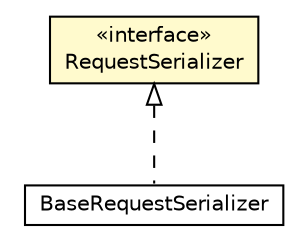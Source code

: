 #!/usr/local/bin/dot
#
# Class diagram 
# Generated by UMLGraph version R5_6-24-gf6e263 (http://www.umlgraph.org/)
#

digraph G {
	edge [fontname="Helvetica",fontsize=10,labelfontname="Helvetica",labelfontsize=10];
	node [fontname="Helvetica",fontsize=10,shape=plaintext];
	nodesep=0.25;
	ranksep=0.5;
	// io.reinert.requestor.core.BaseRequestSerializer
	c46026 [label=<<table title="io.reinert.requestor.core.BaseRequestSerializer" border="0" cellborder="1" cellspacing="0" cellpadding="2" port="p" href="./BaseRequestSerializer.html">
		<tr><td><table border="0" cellspacing="0" cellpadding="1">
<tr><td align="center" balign="center"> BaseRequestSerializer </td></tr>
		</table></td></tr>
		</table>>, URL="./BaseRequestSerializer.html", fontname="Helvetica", fontcolor="black", fontsize=10.0];
	// io.reinert.requestor.core.RequestSerializer
	c46076 [label=<<table title="io.reinert.requestor.core.RequestSerializer" border="0" cellborder="1" cellspacing="0" cellpadding="2" port="p" bgcolor="lemonChiffon" href="./RequestSerializer.html">
		<tr><td><table border="0" cellspacing="0" cellpadding="1">
<tr><td align="center" balign="center"> &#171;interface&#187; </td></tr>
<tr><td align="center" balign="center"> RequestSerializer </td></tr>
		</table></td></tr>
		</table>>, URL="./RequestSerializer.html", fontname="Helvetica", fontcolor="black", fontsize=10.0];
	//io.reinert.requestor.core.BaseRequestSerializer implements io.reinert.requestor.core.RequestSerializer
	c46076:p -> c46026:p [dir=back,arrowtail=empty,style=dashed];
}

